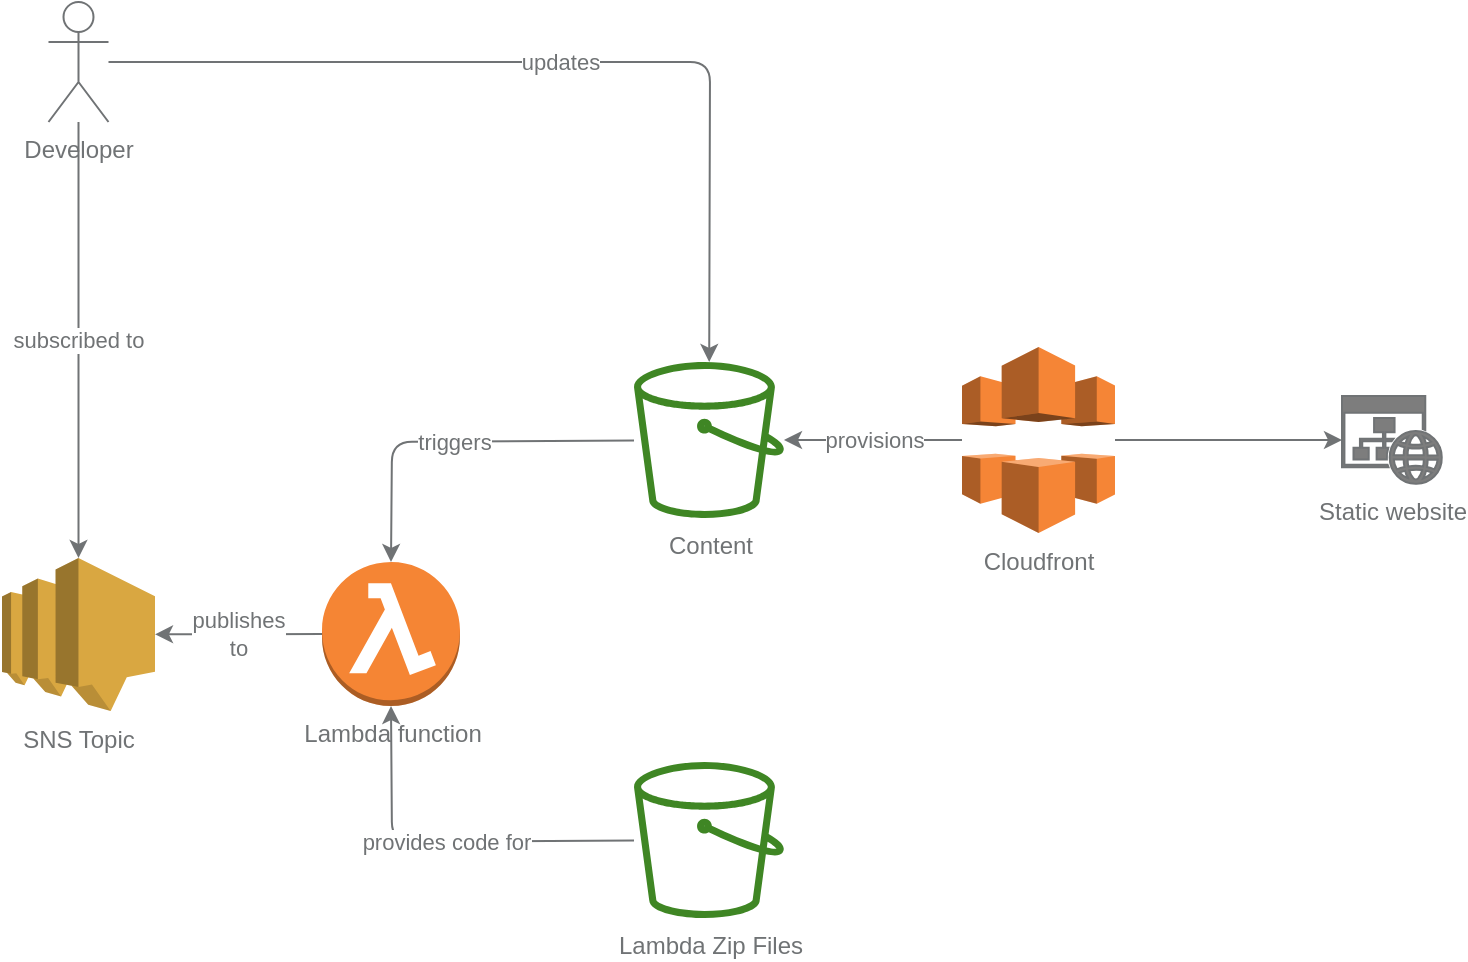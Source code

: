 <mxfile>
    <diagram id="NQqaieWvdpfQpA1IjGmc" name="Page-1">
        <mxGraphModel dx="583" dy="779" grid="1" gridSize="10" guides="1" tooltips="1" connect="1" arrows="1" fold="1" page="1" pageScale="1" pageWidth="827" pageHeight="1169" math="0" shadow="0">
            <root>
                <mxCell id="0"/>
                <mxCell id="1" parent="0"/>
                <mxCell id="7" value="triggers" style="edgeStyle=none;html=1;entryX=0.5;entryY=0;entryDx=0;entryDy=0;entryPerimeter=0;strokeColor=#707375;fontColor=#707375;" parent="1" source="2" target="5" edge="1">
                    <mxGeometry relative="1" as="geometry">
                        <Array as="points">
                            <mxPoint x="255" y="370"/>
                        </Array>
                    </mxGeometry>
                </mxCell>
                <mxCell id="2" value="Content" style="sketch=0;outlineConnect=0;fontColor=#707375;gradientColor=none;fillColor=#3F8624;strokeColor=#707375;dashed=0;verticalLabelPosition=bottom;verticalAlign=top;align=center;html=1;fontSize=12;fontStyle=0;aspect=fixed;pointerEvents=1;shape=mxgraph.aws4.bucket;" parent="1" vertex="1">
                    <mxGeometry x="376" y="330" width="75" height="78" as="geometry"/>
                </mxCell>
                <mxCell id="6" value="provides code for" style="edgeStyle=none;html=1;entryX=0.5;entryY=1;entryDx=0;entryDy=0;entryPerimeter=0;strokeColor=#707375;fontColor=#707375;" parent="1" source="3" target="5" edge="1">
                    <mxGeometry relative="1" as="geometry">
                        <Array as="points">
                            <mxPoint x="255" y="570"/>
                        </Array>
                    </mxGeometry>
                </mxCell>
                <mxCell id="3" value="Lambda Zip Files" style="sketch=0;outlineConnect=0;fontColor=#707375;gradientColor=none;fillColor=#3F8624;strokeColor=#707375;dashed=0;verticalLabelPosition=bottom;verticalAlign=top;align=center;html=1;fontSize=12;fontStyle=0;aspect=fixed;pointerEvents=1;shape=mxgraph.aws4.bucket;" parent="1" vertex="1">
                    <mxGeometry x="376" y="530" width="75" height="78" as="geometry"/>
                </mxCell>
                <mxCell id="10" value="provisions" style="edgeStyle=none;html=1;strokeColor=#707375;fontColor=#707375;" parent="1" source="4" target="2" edge="1">
                    <mxGeometry relative="1" as="geometry"/>
                </mxCell>
                <mxCell id="14" style="edgeStyle=none;html=1;entryX=0;entryY=0.5;entryDx=0;entryDy=0;entryPerimeter=0;strokeColor=#707375;fontColor=#707375;" parent="1" source="4" target="12" edge="1">
                    <mxGeometry relative="1" as="geometry"/>
                </mxCell>
                <mxCell id="4" value="Cloudfront" style="outlineConnect=0;dashed=0;verticalLabelPosition=bottom;verticalAlign=top;align=center;html=1;shape=mxgraph.aws3.cloudfront;fillColor=#F58536;gradientColor=none;strokeColor=#707375;fontColor=#707375;" parent="1" vertex="1">
                    <mxGeometry x="540" y="322.5" width="76.5" height="93" as="geometry"/>
                </mxCell>
                <mxCell id="9" value="publishes&lt;br&gt;to" style="edgeStyle=none;html=1;strokeColor=#707375;fontColor=#707375;" parent="1" source="5" target="8" edge="1">
                    <mxGeometry relative="1" as="geometry"/>
                </mxCell>
                <mxCell id="5" value="Lambda function" style="outlineConnect=0;dashed=0;verticalLabelPosition=bottom;verticalAlign=top;align=center;html=1;shape=mxgraph.aws3.lambda_function;fillColor=#F58534;gradientColor=none;strokeColor=#707375;fontColor=#707375;" parent="1" vertex="1">
                    <mxGeometry x="220" y="430" width="69" height="72" as="geometry"/>
                </mxCell>
                <mxCell id="8" value="SNS Topic" style="outlineConnect=0;dashed=0;verticalLabelPosition=bottom;verticalAlign=top;align=center;html=1;shape=mxgraph.aws3.sns;fillColor=#D9A741;gradientColor=none;strokeColor=#707375;fontColor=#707375;" parent="1" vertex="1">
                    <mxGeometry x="60" y="428" width="76.5" height="76.5" as="geometry"/>
                </mxCell>
                <mxCell id="15" value="updates" style="edgeStyle=none;html=1;strokeColor=#707375;fontColor=#707375;" parent="1" source="11" target="2" edge="1">
                    <mxGeometry relative="1" as="geometry">
                        <Array as="points">
                            <mxPoint x="414" y="180"/>
                        </Array>
                    </mxGeometry>
                </mxCell>
                <mxCell id="17" value="subscribed to" style="edgeStyle=none;html=1;strokeColor=#707375;fontColor=#707375;" parent="1" source="11" target="8" edge="1">
                    <mxGeometry relative="1" as="geometry"/>
                </mxCell>
                <mxCell id="11" value="Developer" style="shape=umlActor;verticalLabelPosition=bottom;verticalAlign=top;html=1;outlineConnect=0;strokeColor=#707375;fontColor=#707375;" parent="1" vertex="1">
                    <mxGeometry x="83.25" y="150" width="30" height="60" as="geometry"/>
                </mxCell>
                <mxCell id="12" value="Static website" style="sketch=0;aspect=fixed;pointerEvents=1;shadow=0;dashed=0;html=1;strokeColor=#707375;labelPosition=center;verticalLabelPosition=bottom;verticalAlign=top;align=center;shape=mxgraph.mscae.enterprise.website_generic;fillColor=#7D7D7D;fontColor=#707375;" parent="1" vertex="1">
                    <mxGeometry x="730" y="347" width="50" height="44" as="geometry"/>
                </mxCell>
            </root>
        </mxGraphModel>
    </diagram>
</mxfile>